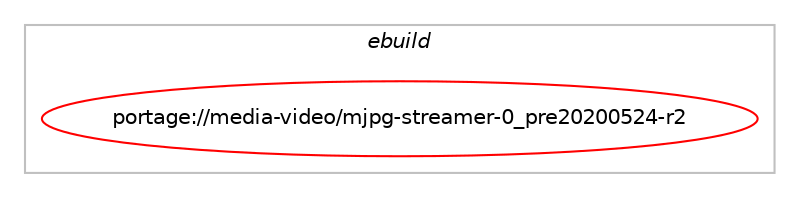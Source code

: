digraph prolog {

# *************
# Graph options
# *************

newrank=true;
concentrate=true;
compound=true;
graph [rankdir=LR,fontname=Helvetica,fontsize=10,ranksep=1.5];#, ranksep=2.5, nodesep=0.2];
edge  [arrowhead=vee];
node  [fontname=Helvetica,fontsize=10];

# **********
# The ebuild
# **********

subgraph cluster_leftcol {
color=gray;
label=<<i>ebuild</i>>;
id [label="portage://media-video/mjpg-streamer-0_pre20200524-r2", color=red, width=4, href="../media-video/mjpg-streamer-0_pre20200524-r2.svg"];
}

# ****************
# The dependencies
# ****************

subgraph cluster_midcol {
color=gray;
label=<<i>dependencies</i>>;
subgraph cluster_compile {
fillcolor="#eeeeee";
style=filled;
label=<<i>compile</i>>;
# *** BEGIN UNKNOWN DEPENDENCY TYPE (TODO) ***
# id -> equal(use_conditional_group(positive,input-ptp2,portage://media-video/mjpg-streamer-0_pre20200524-r2,[package_dependency(portage://media-video/mjpg-streamer-0_pre20200524-r2,install,no,media-libs,libgphoto2,none,[,,],[],[])]))
# *** END UNKNOWN DEPENDENCY TYPE (TODO) ***

# *** BEGIN UNKNOWN DEPENDENCY TYPE (TODO) ***
# id -> equal(use_conditional_group(positive,input-testpicture,portage://media-video/mjpg-streamer-0_pre20200524-r2,[package_dependency(portage://media-video/mjpg-streamer-0_pre20200524-r2,install,no,media-gfx,imagemagick,none,[,,],[],[])]))
# *** END UNKNOWN DEPENDENCY TYPE (TODO) ***

# *** BEGIN UNKNOWN DEPENDENCY TYPE (TODO) ***
# id -> equal(use_conditional_group(positive,input-uvc,portage://media-video/mjpg-streamer-0_pre20200524-r2,[package_dependency(portage://media-video/mjpg-streamer-0_pre20200524-r2,install,no,media-libs,libv4l,none,[,,],[],[]),package_dependency(portage://media-video/mjpg-streamer-0_pre20200524-r2,install,no,acct-group,video,none,[,,],[],[])]))
# *** END UNKNOWN DEPENDENCY TYPE (TODO) ***

# *** BEGIN UNKNOWN DEPENDENCY TYPE (TODO) ***
# id -> equal(use_conditional_group(positive,output-zmqserver,portage://media-video/mjpg-streamer-0_pre20200524-r2,[package_dependency(portage://media-video/mjpg-streamer-0_pre20200524-r2,install,no,dev-libs,protobuf-c,none,[,,],[],[]),package_dependency(portage://media-video/mjpg-streamer-0_pre20200524-r2,install,no,net-libs,zeromq,none,[,,],[],[])]))
# *** END UNKNOWN DEPENDENCY TYPE (TODO) ***

# *** BEGIN UNKNOWN DEPENDENCY TYPE (TODO) ***
# id -> equal(package_dependency(portage://media-video/mjpg-streamer-0_pre20200524-r2,install,no,media-libs,libjpeg-turbo,none,[,,],any_same_slot,[]))
# *** END UNKNOWN DEPENDENCY TYPE (TODO) ***

}
subgraph cluster_compileandrun {
fillcolor="#eeeeee";
style=filled;
label=<<i>compile and run</i>>;
}
subgraph cluster_run {
fillcolor="#eeeeee";
style=filled;
label=<<i>run</i>>;
# *** BEGIN UNKNOWN DEPENDENCY TYPE (TODO) ***
# id -> equal(use_conditional_group(positive,input-ptp2,portage://media-video/mjpg-streamer-0_pre20200524-r2,[package_dependency(portage://media-video/mjpg-streamer-0_pre20200524-r2,run,no,media-libs,libgphoto2,none,[,,],[],[])]))
# *** END UNKNOWN DEPENDENCY TYPE (TODO) ***

# *** BEGIN UNKNOWN DEPENDENCY TYPE (TODO) ***
# id -> equal(use_conditional_group(positive,input-uvc,portage://media-video/mjpg-streamer-0_pre20200524-r2,[package_dependency(portage://media-video/mjpg-streamer-0_pre20200524-r2,run,no,media-libs,libv4l,none,[,,],[],[]),package_dependency(portage://media-video/mjpg-streamer-0_pre20200524-r2,run,no,acct-group,video,none,[,,],[],[])]))
# *** END UNKNOWN DEPENDENCY TYPE (TODO) ***

# *** BEGIN UNKNOWN DEPENDENCY TYPE (TODO) ***
# id -> equal(use_conditional_group(positive,output-zmqserver,portage://media-video/mjpg-streamer-0_pre20200524-r2,[package_dependency(portage://media-video/mjpg-streamer-0_pre20200524-r2,run,no,dev-libs,protobuf-c,none,[,,],[],[]),package_dependency(portage://media-video/mjpg-streamer-0_pre20200524-r2,run,no,net-libs,zeromq,none,[,,],[],[])]))
# *** END UNKNOWN DEPENDENCY TYPE (TODO) ***

# *** BEGIN UNKNOWN DEPENDENCY TYPE (TODO) ***
# id -> equal(package_dependency(portage://media-video/mjpg-streamer-0_pre20200524-r2,run,no,media-libs,libjpeg-turbo,none,[,,],any_same_slot,[]))
# *** END UNKNOWN DEPENDENCY TYPE (TODO) ***

}
}

# **************
# The candidates
# **************

subgraph cluster_choices {
rank=same;
color=gray;
label=<<i>candidates</i>>;

}

}
